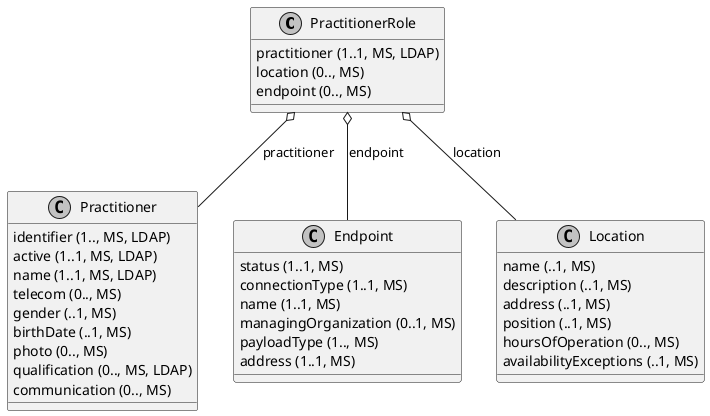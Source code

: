 @startuml ClassDiagram.PractitionerRole
skinparam monochrome true
class PractitionerRole {
  {field} practitioner (1..1, MS, LDAP)
  {field} location (0.., MS)
  {field} endpoint (0.., MS)
}
class Practitioner {
  {field} identifier (1.., MS, LDAP)
  {field} active (1..1, MS, LDAP)
  {field} name (1..1, MS, LDAP)
  {field} telecom (0.., MS)
  {field} gender (..1, MS)
  {field} birthDate (..1, MS)
  {field} photo (0.., MS)
  {field} qualification (0.., MS, LDAP)
  {field} communication (0.., MS)
}
class Endpoint {
  {field} status (1..1, MS)
  {field} connectionType (1..1, MS)
  {field} name (1..1, MS)
  {field} managingOrganization (0..1, MS)
  {field} payloadType (1.., MS)
  {field} address (1..1, MS)
}
class Location {
  {field} name (..1, MS)
  {field} description (..1, MS)
  {field} address (..1, MS)
  {field} position (..1, MS)
  {field} hoursOfOperation (0.., MS)
  {field} availabilityExceptions (..1, MS)
}

PractitionerRole o-- Practitioner: practitioner
PractitionerRole o-- Endpoint: endpoint
PractitionerRole o-- Location: location
@enduml
